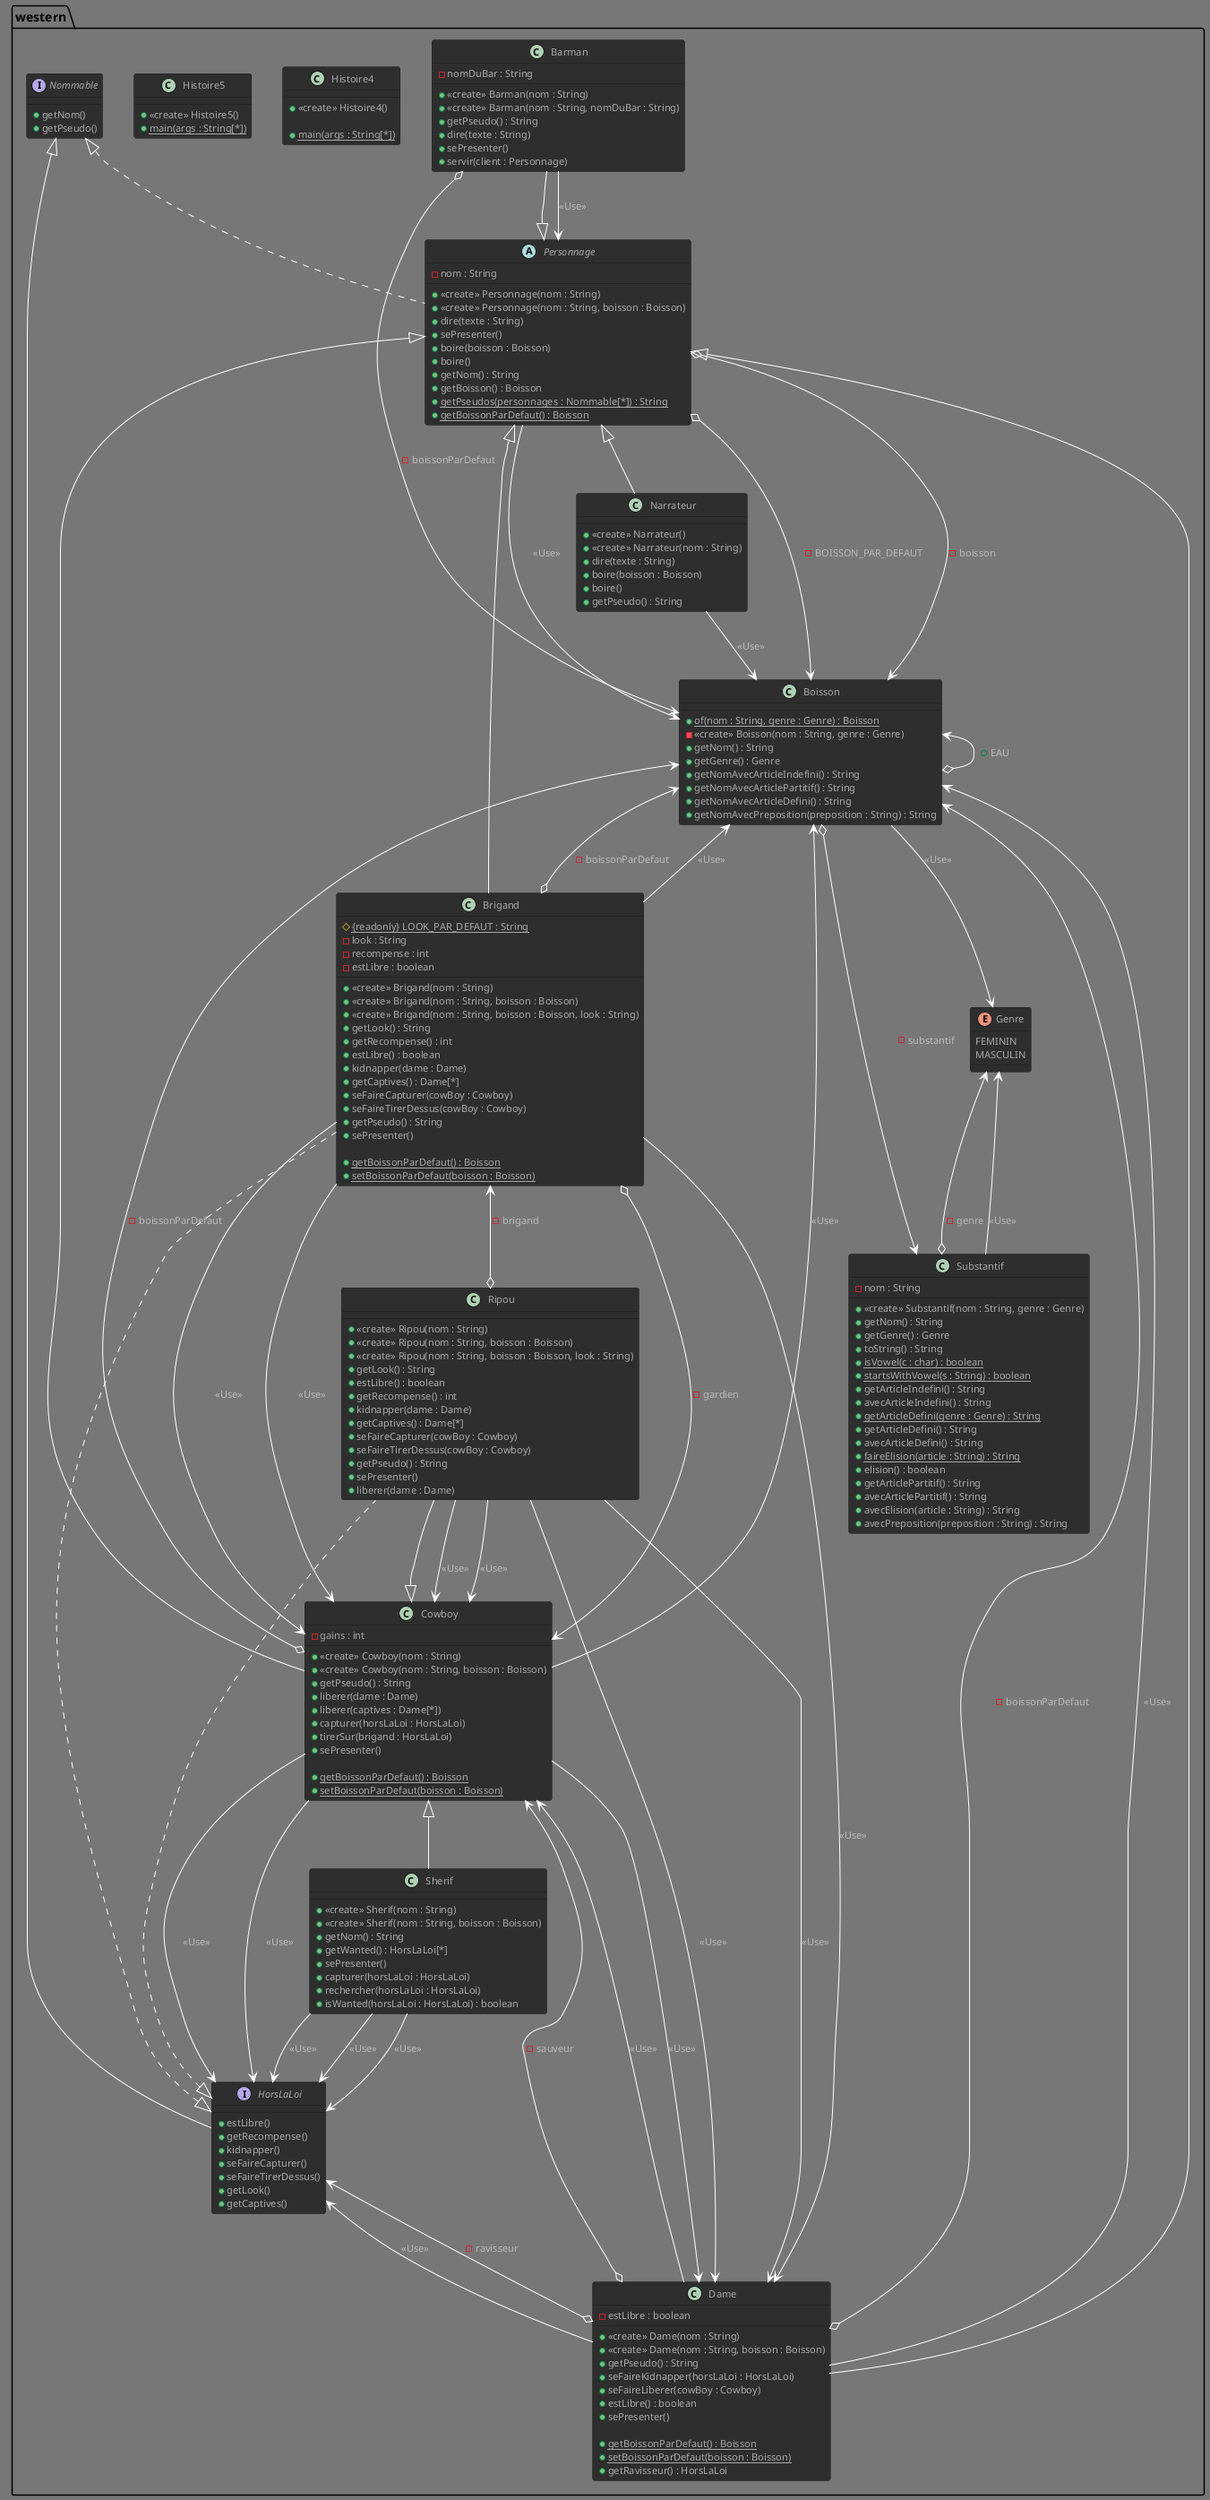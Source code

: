 @startuml
!theme reddress-darkgreen

class western.Barman extends western.Personnage {

-nomDuBar : String

+ <<create>> Barman(nom : String)
+ <<create>> Barman(nom : String, nomDuBar : String)
+getPseudo() : String
+dire(texte : String)
+sePresenter()
+servir(client : Personnage)

}
class western.Boisson {



+ {static} of(nom : String, genre : Genre) : Boisson
- <<create>> Boisson(nom : String, genre : Genre)
+getNom() : String
+getGenre() : Genre
+getNomAvecArticleIndefini() : String
+getNomAvecArticlePartitif() : String
+getNomAvecArticleDefini() : String
+getNomAvecPreposition(preposition : String) : String

}
class western.Brigand extends western.Personnage implements western.HorsLaLoi {
# {static}  {readonly} LOOK_PAR_DEFAUT : String
-look : String
-recompense : int
-estLibre : boolean


+ <<create>> Brigand(nom : String)
+ <<create>> Brigand(nom : String, boisson : Boisson)
+ <<create>> Brigand(nom : String, boisson : Boisson, look : String)
+getLook() : String
+getRecompense() : int
+estLibre() : boolean
+kidnapper(dame : Dame)
+getCaptives() : Dame[*]
+seFaireCapturer(cowBoy : Cowboy)
+seFaireTirerDessus(cowBoy : Cowboy)
+getPseudo() : String
+sePresenter()

+ {static} getBoissonParDefaut() : Boisson
+ {static} setBoissonParDefaut(boisson : Boisson)

}
class western.Cowboy extends western.Personnage {
-gains : int

+ <<create>> Cowboy(nom : String)
+ <<create>> Cowboy(nom : String, boisson : Boisson)
+getPseudo() : String
+liberer(dame : Dame)
+liberer(captives : Dame[*])
+capturer(horsLaLoi : HorsLaLoi)
+tirerSur(brigand : HorsLaLoi)
+sePresenter()

+ {static} getBoissonParDefaut() : Boisson
+ {static} setBoissonParDefaut(boisson : Boisson)

}
class western.Dame extends western.Personnage {
-estLibre : boolean


+ <<create>> Dame(nom : String)
+ <<create>> Dame(nom : String, boisson : Boisson)
+getPseudo() : String
+seFaireKidnapper(horsLaLoi : HorsLaLoi)
+seFaireLiberer(cowBoy : Cowboy)
+estLibre() : boolean
+sePresenter()

+ {static} getBoissonParDefaut() : Boisson
+ {static} setBoissonParDefaut(boisson : Boisson)
+getRavisseur() : HorsLaLoi

}
enum western.Genre {
FEMININ
MASCULIN

}
class western.Histoire4 {
+ <<create>> Histoire4()

+ {static} main(args : String[*])

}
class western.Histoire5 {
+ <<create>> Histoire5()
+ {static} main(args : String[*])

}
interface western.HorsLaLoi extends western.Nommable {
+estLibre()
+getRecompense()
+kidnapper()
+seFaireCapturer()
+seFaireTirerDessus()
+getLook()
+getCaptives()

}
class western.Narrateur extends western.Personnage {
+ <<create>> Narrateur()
+ <<create>> Narrateur(nom : String)
+dire(texte : String)
+boire(boisson : Boisson)
+boire()
+getPseudo() : String

}
interface western.Nommable {
+getNom()
+getPseudo()

}
abstract western.Personnage implements western.Nommable {

-nom : String

+ <<create>> Personnage(nom : String)
+ <<create>> Personnage(nom : String, boisson : Boisson)
+dire(texte : String)
+sePresenter()
+boire(boisson : Boisson)
+boire()
+getNom() : String
+getBoisson() : Boisson
+ {static} getPseudos(personnages : Nommable[*]) : String
+ {static} getBoissonParDefaut() : Boisson

}
class western.Ripou extends western.Cowboy implements western.HorsLaLoi {

+ <<create>> Ripou(nom : String)
+ <<create>> Ripou(nom : String, boisson : Boisson)
+ <<create>> Ripou(nom : String, boisson : Boisson, look : String)
+getLook() : String
+estLibre() : boolean
+getRecompense() : int
+kidnapper(dame : Dame)
+getCaptives() : Dame[*]
+seFaireCapturer(cowBoy : Cowboy)
+seFaireTirerDessus(cowBoy : Cowboy)
+getPseudo() : String
+sePresenter()
+liberer(dame : Dame)

}
class western.Sherif extends western.Cowboy {

+ <<create>> Sherif(nom : String)
+ <<create>> Sherif(nom : String, boisson : Boisson)
+getNom() : String
+getWanted() : HorsLaLoi[*]
+sePresenter()
+capturer(horsLaLoi : HorsLaLoi)
+rechercher(horsLaLoi : HorsLaLoi)
+isWanted(horsLaLoi : HorsLaLoi) : boolean

}
class western.Substantif {
-nom : String

+ <<create>> Substantif(nom : String, genre : Genre)
+getNom() : String
+getGenre() : Genre
+toString() : String
+ {static} isVowel(c : char) : boolean
+ {static} startsWithVowel(s : String) : boolean
+getArticleIndefini() : String
+avecArticleIndefini() : String
+ {static} getArticleDefini(genre : Genre) : String
+getArticleDefini() : String
+avecArticleDefini() : String
+ {static} faireElision(article : String) : String
+elision() : boolean
+getArticlePartitif() : String
+avecArticlePartitif() : String
+avecElision(article : String) : String
+avecPreposition(preposition : String) : String

}
western.Boisson <--o Barman : -boissonParDefaut
western.Barman --> western.Personnage : <<Use>>
western.Substantif <--o Boisson : -substantif
western.Boisson <--o Boisson : +EAU
western.Boisson --> western.Genre : <<Use>>
western.Cowboy <--o Brigand : -gardien
western.Boisson <--o Brigand : -boissonParDefaut
western.Brigand --> western.Dame : <<Use>>
western.Brigand --> western.Cowboy : <<Use>>
western.Brigand --> western.Cowboy : <<Use>>
western.Brigand --> western.Boisson : <<Use>>
western.Boisson <--o Cowboy : -boissonParDefaut
western.Cowboy --> western.Dame : <<Use>>
western.Cowboy --> western.HorsLaLoi : <<Use>>
western.Cowboy --> western.HorsLaLoi : <<Use>>
western.Cowboy --> western.Boisson : <<Use>>
western.Cowboy <--o Dame : -sauveur
western.HorsLaLoi <--o Dame : -ravisseur
western.Boisson <--o Dame : -boissonParDefaut
western.Dame --> western.HorsLaLoi : <<Use>>
western.Dame --> western.Cowboy : <<Use>>
western.Dame --> western.Boisson : <<Use>>
western.Narrateur --> western.Boisson : <<Use>>
western.Boisson <--o Personnage : -BOISSON_PAR_DEFAUT
western.Boisson <--o Personnage : -boisson
western.Personnage --> western.Boisson : <<Use>>
western.Brigand <--o Ripou : -brigand
western.Ripou --> western.Dame : <<Use>>
western.Ripou --> western.Cowboy : <<Use>>
western.Ripou --> western.Cowboy : <<Use>>
western.Ripou --> western.Dame : <<Use>>
western.Sherif --> western.HorsLaLoi : <<Use>>
western.Sherif --> western.HorsLaLoi : <<Use>>
western.Sherif --> western.HorsLaLoi : <<Use>>
western.Genre <--o Substantif : -genre
western.Substantif --> western.Genre : <<Use>>

@enduml

